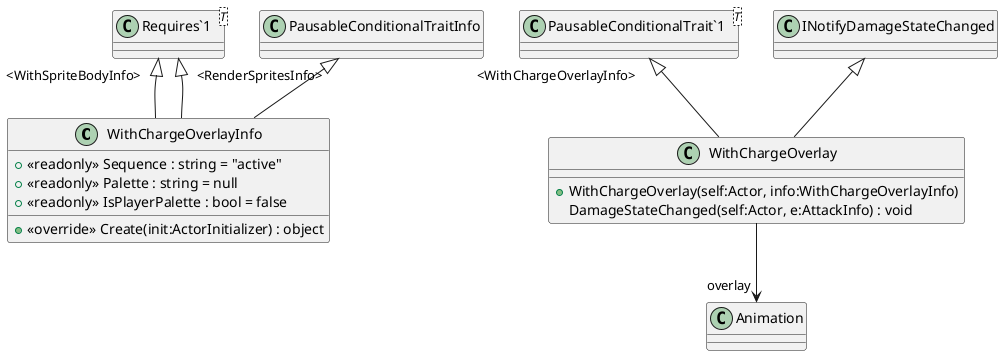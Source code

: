 @startuml
class WithChargeOverlayInfo {
    + <<readonly>> Sequence : string = "active"
    + <<readonly>> Palette : string = null
    + <<readonly>> IsPlayerPalette : bool = false
    + <<override>> Create(init:ActorInitializer) : object
}
class WithChargeOverlay {
    + WithChargeOverlay(self:Actor, info:WithChargeOverlayInfo)
    DamageStateChanged(self:Actor, e:AttackInfo) : void
}
class "Requires`1"<T> {
}
class "PausableConditionalTrait`1"<T> {
}
PausableConditionalTraitInfo <|-- WithChargeOverlayInfo
"Requires`1" "<WithSpriteBodyInfo>" <|-- WithChargeOverlayInfo
"Requires`1" "<RenderSpritesInfo>" <|-- WithChargeOverlayInfo
"PausableConditionalTrait`1" "<WithChargeOverlayInfo>" <|-- WithChargeOverlay
INotifyDamageStateChanged <|-- WithChargeOverlay
WithChargeOverlay --> "overlay" Animation
@enduml
